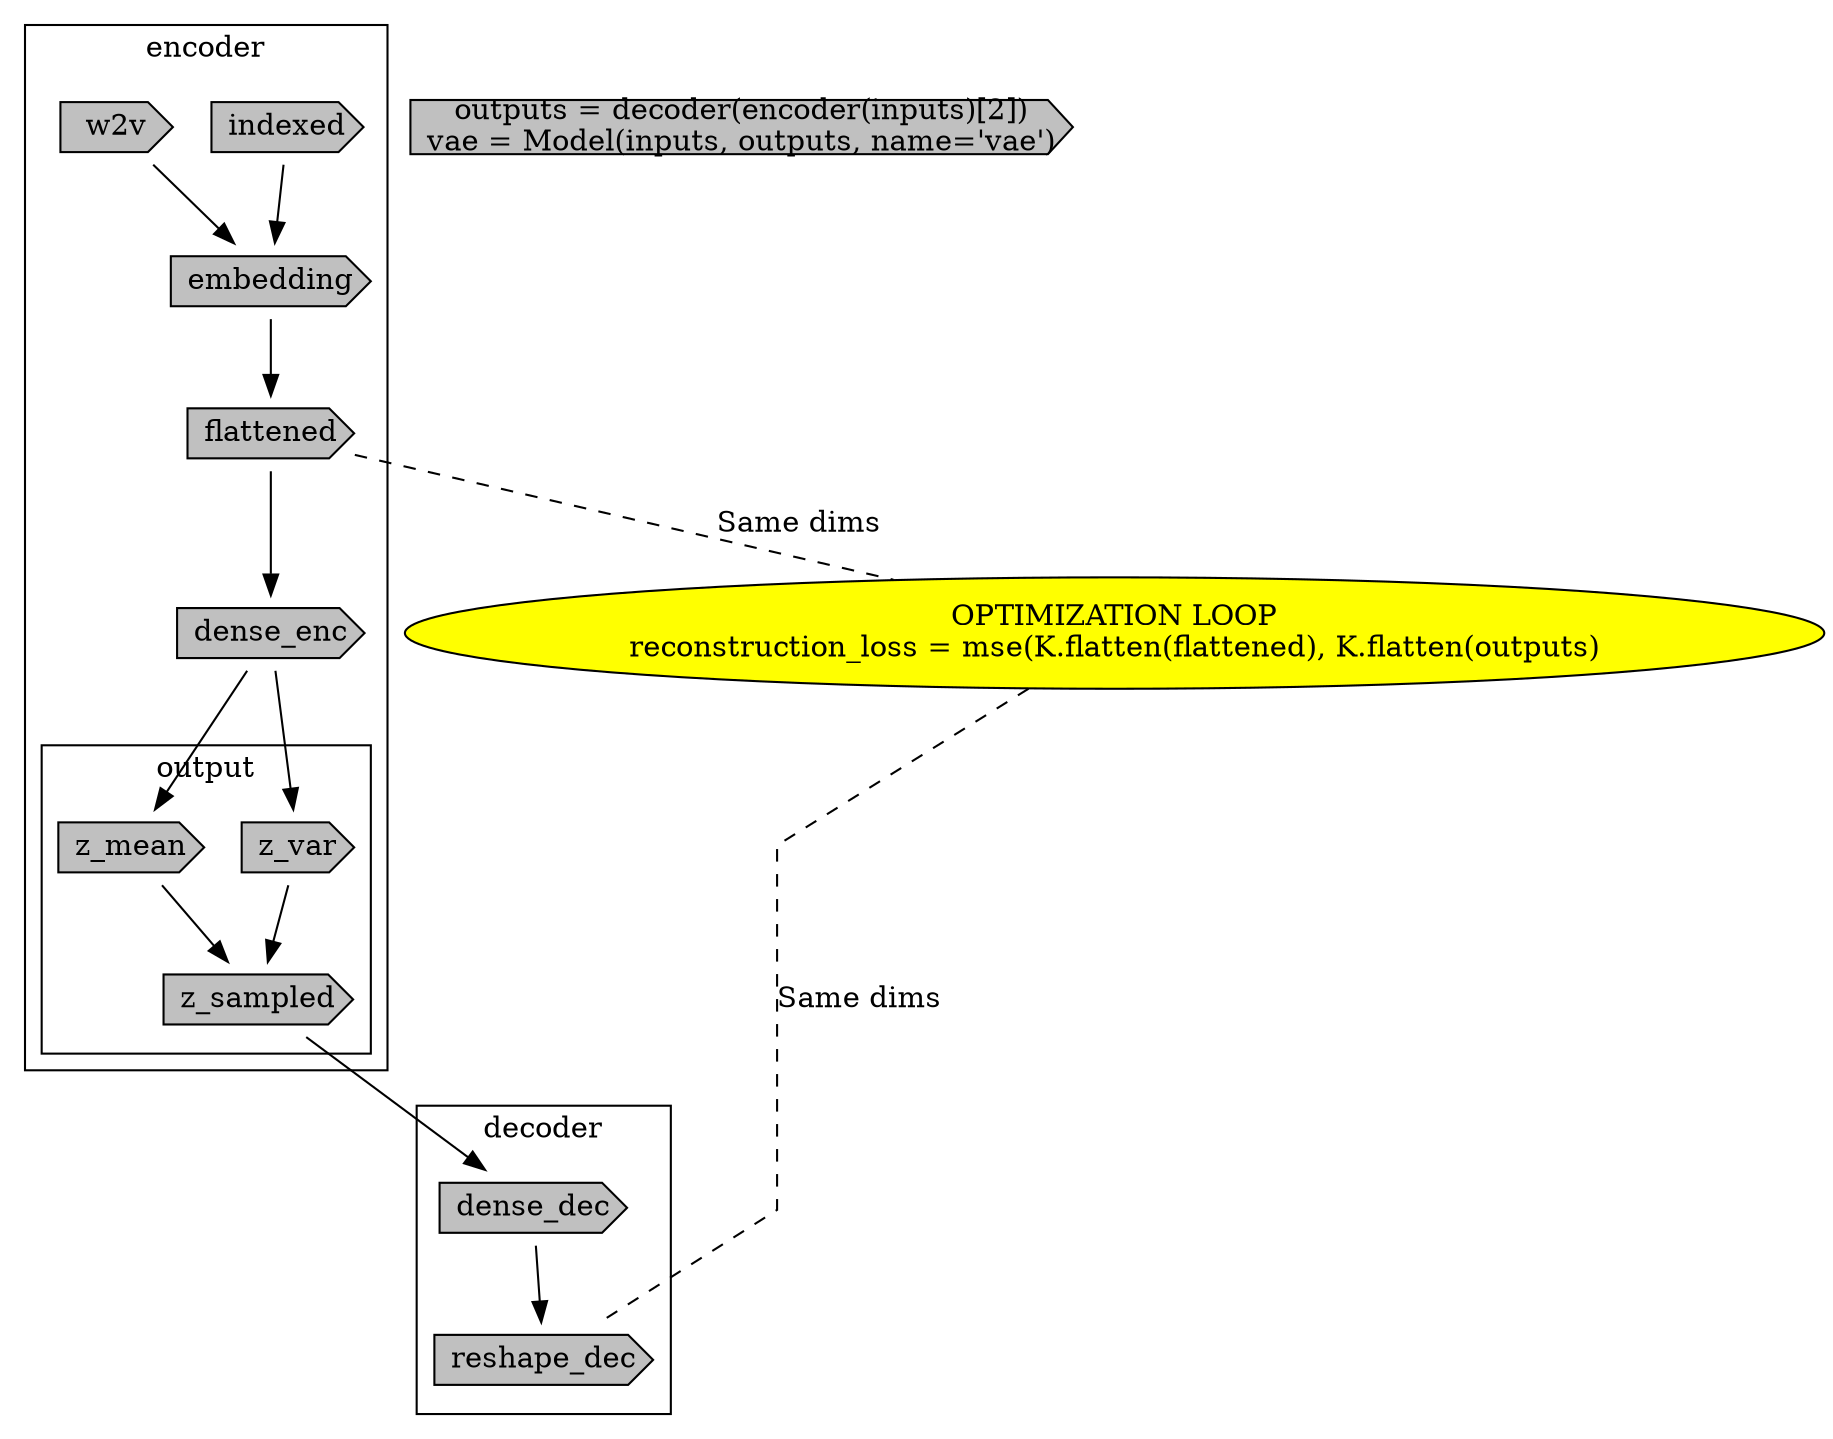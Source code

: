 digraph G {
splines=polyline
node [shape=cds style=filled fillcolor=gray]

subgraph cluster_enc {
    subgraph cluster_enc {
        label = output
        color = black
        z_mean; z_var; z_sampled
    }

label = encoder
color = black
{indexed w2v} -> embedding -> flattened -> dense_enc -> {z_mean z_var} -> z_sampled

}

subgraph cluster_dec {
    label = decoder
    color = black
    dense_dec -> reshape_dec
}

temp [label= "outputs = decoder(encoder(inputs)[2])
vae = Model(inputs, outputs, name='vae')"]
temp2 [label="OPTIMIZATION LOOP\nreconstruction_loss = mse(K.flatten(flattened), K.flatten(outputs)" shape=oval style=filled fillcolor=yellow]

flattened -> temp2 -> reshape_dec [arrowhead=none style=dashed label="Same dims"]

z_sampled -> dense_dec

}